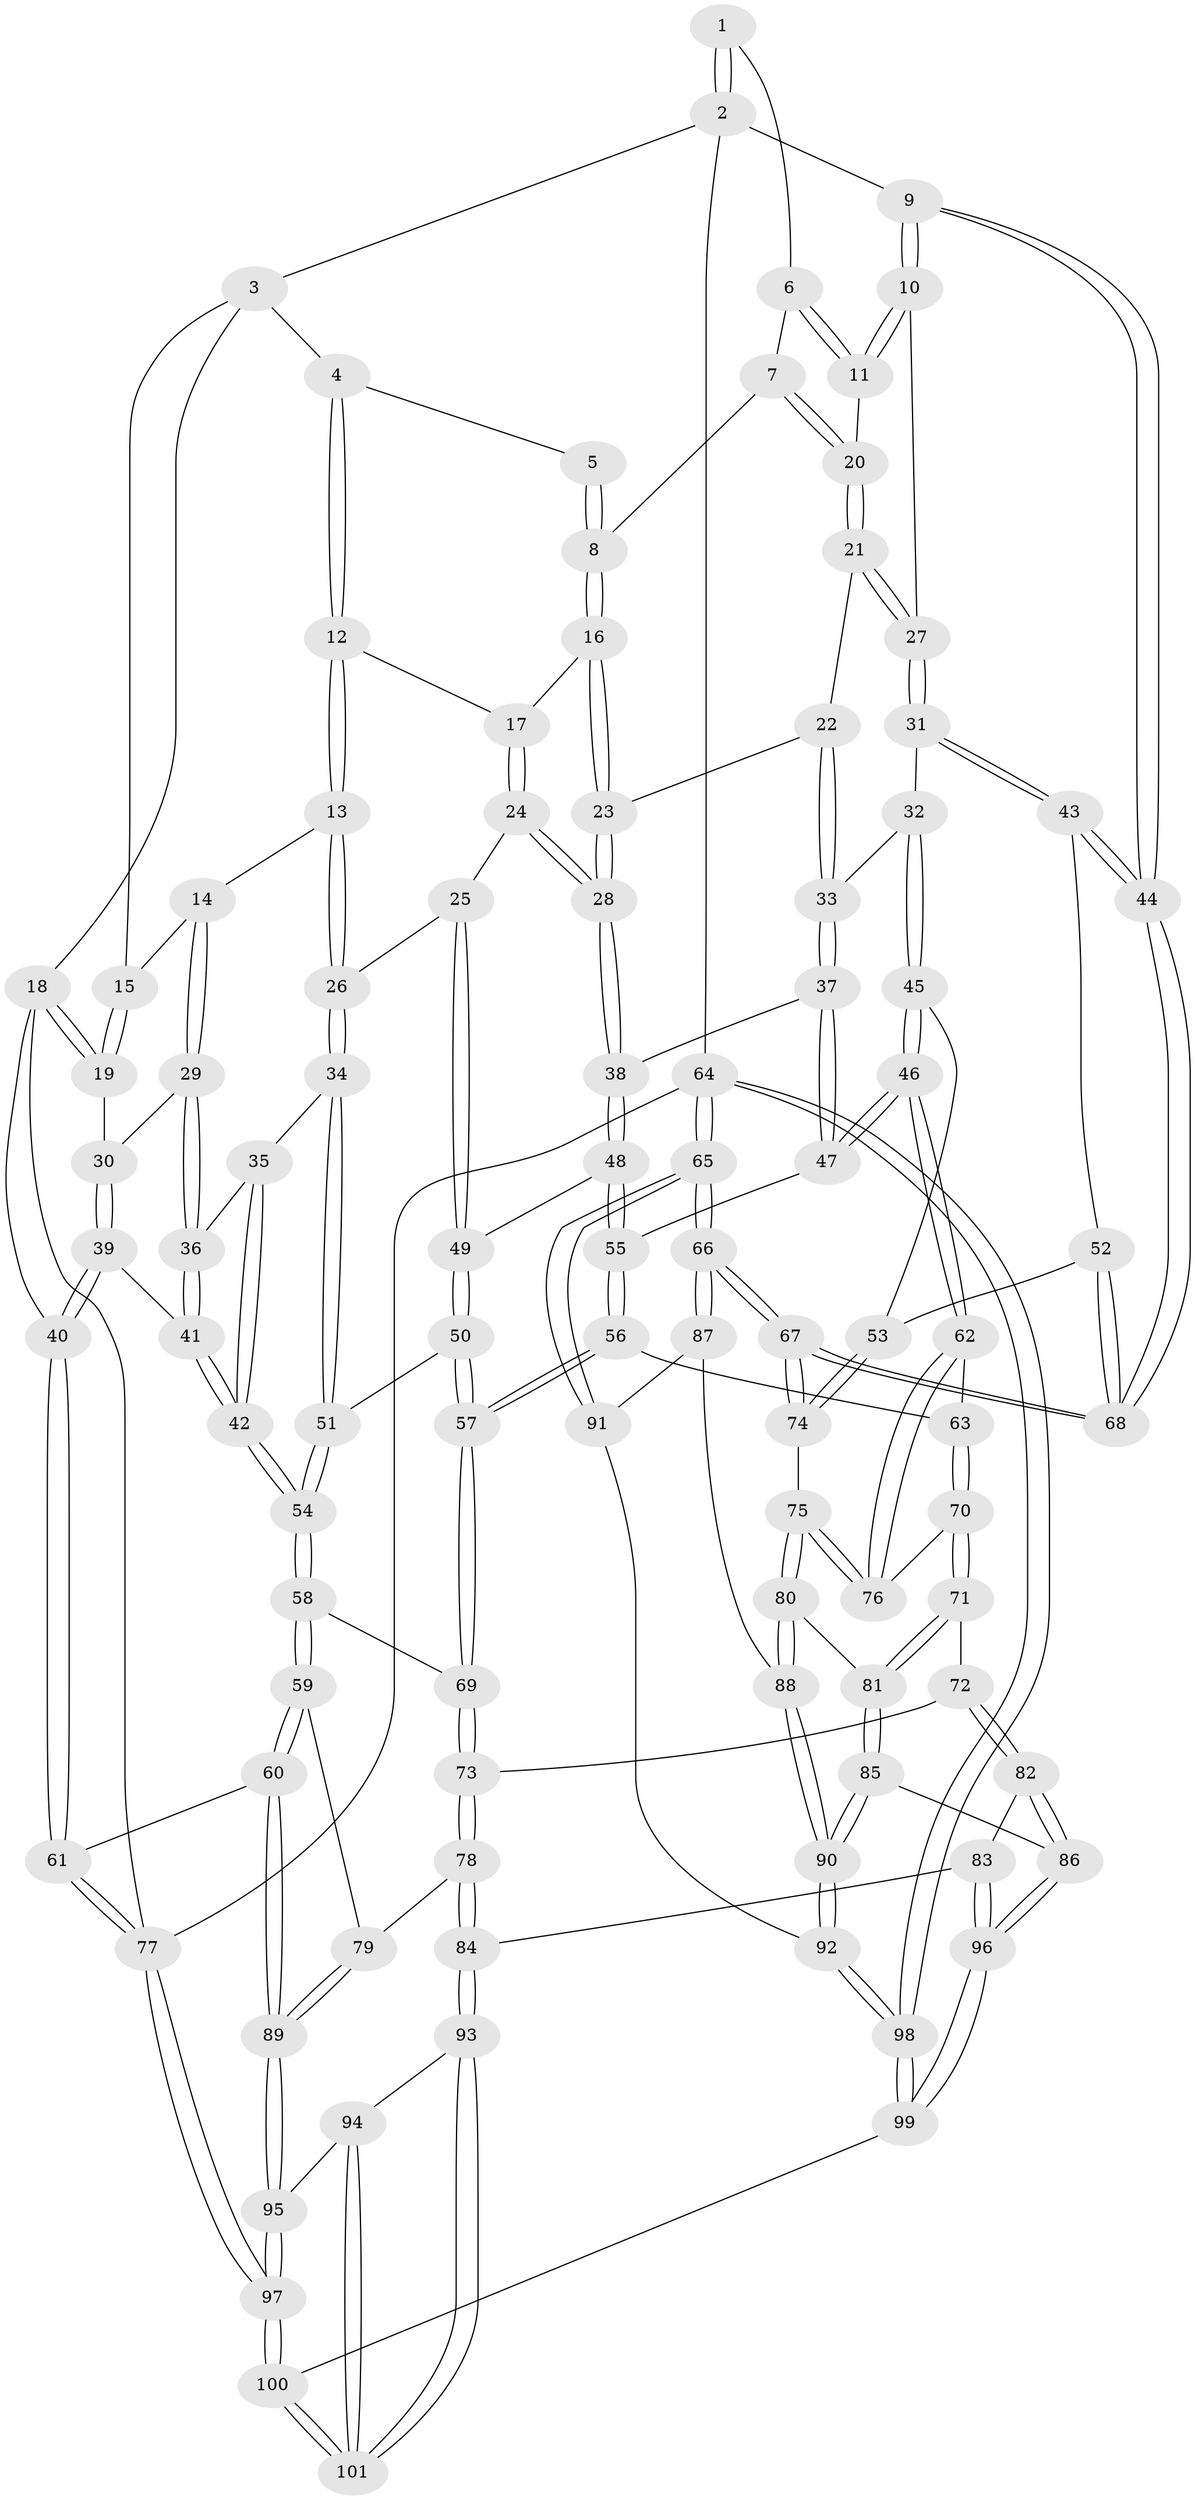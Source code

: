 // coarse degree distribution, {3: 0.1016949152542373, 6: 0.06779661016949153, 5: 0.3050847457627119, 4: 0.5254237288135594}
// Generated by graph-tools (version 1.1) at 2025/52/02/27/25 19:52:41]
// undirected, 101 vertices, 249 edges
graph export_dot {
graph [start="1"]
  node [color=gray90,style=filled];
  1 [pos="+0.9257684072891503+0"];
  2 [pos="+1+0"];
  3 [pos="+0.24095986194378397+0"];
  4 [pos="+0.5088243136495352+0"];
  5 [pos="+0.5709035783332063+0"];
  6 [pos="+0.9185463617151346+0"];
  7 [pos="+0.7904212451121808+0.07193741818207004"];
  8 [pos="+0.7349142701210336+0.09132083771133369"];
  9 [pos="+1+0"];
  10 [pos="+0.9234722850168336+0.14223363749298865"];
  11 [pos="+0.9026963582693677+0.13040073419821768"];
  12 [pos="+0.5203474734421932+0.02720003832592818"];
  13 [pos="+0.40290222591973024+0.16079966079478394"];
  14 [pos="+0.3413550344327899+0.14083046122160933"];
  15 [pos="+0.21862959160286363+0"];
  16 [pos="+0.7004691409499524+0.12232920018294546"];
  17 [pos="+0.5571285729843909+0.07111595421275388"];
  18 [pos="+0+0.2037203547486442"];
  19 [pos="+0.1326271204187337+0.11588274973782053"];
  20 [pos="+0.8311638098755484+0.11688727866733228"];
  21 [pos="+0.8159594184263734+0.1953279039201901"];
  22 [pos="+0.7983824154440168+0.21015664327047429"];
  23 [pos="+0.6998803006735358+0.1925553019339541"];
  24 [pos="+0.5737606486957934+0.26607857585226397"];
  25 [pos="+0.5443189281519618+0.2785822235920153"];
  26 [pos="+0.43963367658062696+0.28409849660684167"];
  27 [pos="+0.9570628848579276+0.2530557110087485"];
  28 [pos="+0.6513183378332662+0.2759999874756064"];
  29 [pos="+0.23907559153000915+0.2272115305847166"];
  30 [pos="+0.18672701584740875+0.20900237646035244"];
  31 [pos="+0.9731918857769543+0.2789924562971321"];
  32 [pos="+0.8863867405451659+0.30445052057400923"];
  33 [pos="+0.8070210173086104+0.2994878745317332"];
  34 [pos="+0.4247172121590096+0.30279307747832673"];
  35 [pos="+0.279474208554804+0.28264982646078357"];
  36 [pos="+0.25655981838058123+0.25821711757202226"];
  37 [pos="+0.7293432674189012+0.34413210554062607"];
  38 [pos="+0.6785012362115516+0.31062172700455076"];
  39 [pos="+0.08633031460728884+0.36048988304666335"];
  40 [pos="+0+0.3987391955288185"];
  41 [pos="+0.14931807161619962+0.37867621327635276"];
  42 [pos="+0.23747649434425896+0.42264974192478705"];
  43 [pos="+1+0.31823768657900964"];
  44 [pos="+1+0.3283463789112148"];
  45 [pos="+0.8068304651624644+0.4969172911615757"];
  46 [pos="+0.802055864396642+0.4977821195015547"];
  47 [pos="+0.7507744778234661+0.4213550280675836"];
  48 [pos="+0.6102486609830152+0.4166783920339328"];
  49 [pos="+0.5603717741613385+0.40615646380170106"];
  50 [pos="+0.48657317978586645+0.4820960811150343"];
  51 [pos="+0.4090756321931639+0.38390743066812544"];
  52 [pos="+0.8725469335037169+0.49033695989601966"];
  53 [pos="+0.8594468406562839+0.4983635965850461"];
  54 [pos="+0.26883935667264436+0.46166901445169545"];
  55 [pos="+0.6264951352843513+0.452873037376985"];
  56 [pos="+0.6059285115949584+0.5159945738624191"];
  57 [pos="+0.5036513698745892+0.5544434974940642"];
  58 [pos="+0.2640731560370611+0.5189977257084549"];
  59 [pos="+0.20607985489756223+0.6021825915435187"];
  60 [pos="+0.05524723619153281+0.6468930287860043"];
  61 [pos="+0+0.6134012874967638"];
  62 [pos="+0.7839856873781434+0.5252348793309376"];
  63 [pos="+0.6490089318496095+0.5295099045246281"];
  64 [pos="+1+1"];
  65 [pos="+1+0.8240735770174134"];
  66 [pos="+1+0.6814815978637898"];
  67 [pos="+1+0.6724736483742116"];
  68 [pos="+1+0.5596717032837033"];
  69 [pos="+0.48974520967024227+0.5913083347583072"];
  70 [pos="+0.6559870354412888+0.6654166761587555"];
  71 [pos="+0.6370987821943818+0.6868118663233754"];
  72 [pos="+0.614454507918219+0.6980733596128345"];
  73 [pos="+0.49411707685924616+0.637595115832803"];
  74 [pos="+0.9816413670003837+0.6359177440375127"];
  75 [pos="+0.8400428908637015+0.7130564122901529"];
  76 [pos="+0.7762152305516788+0.580036918317374"];
  77 [pos="+0+1"];
  78 [pos="+0.3974025840182553+0.7448832769999123"];
  79 [pos="+0.3356277092613797+0.7210873644504638"];
  80 [pos="+0.8342578155545963+0.7334133355329244"];
  81 [pos="+0.8012476366542299+0.7383614377451363"];
  82 [pos="+0.6289166162572906+0.7897442056034187"];
  83 [pos="+0.48957006211547466+0.8315286580021813"];
  84 [pos="+0.4029284732921065+0.7930584972561365"];
  85 [pos="+0.6881951948904207+0.8168858780756549"];
  86 [pos="+0.6470528567761415+0.8194037889551485"];
  87 [pos="+0.9598413654493662+0.7927296761439266"];
  88 [pos="+0.8468364514277175+0.7637547750613501"];
  89 [pos="+0.17097683201588953+0.82759977816282"];
  90 [pos="+0.8302717897976718+0.8953752055755564"];
  91 [pos="+0.9462458915130155+0.8661833206785993"];
  92 [pos="+0.8542523222883481+1"];
  93 [pos="+0.396223817372391+0.8088737791865606"];
  94 [pos="+0.2778020313458641+0.8504298219431193"];
  95 [pos="+0.1773638013357821+0.8659716149658925"];
  96 [pos="+0.613593752259933+1"];
  97 [pos="+0.0679849599607263+1"];
  98 [pos="+0.8537636143744152+1"];
  99 [pos="+0.6219706626348677+1"];
  100 [pos="+0.3704068904132899+1"];
  101 [pos="+0.3727206115336338+1"];
  1 -- 2;
  1 -- 2;
  1 -- 6;
  2 -- 3;
  2 -- 9;
  2 -- 64;
  3 -- 4;
  3 -- 15;
  3 -- 18;
  4 -- 5;
  4 -- 12;
  4 -- 12;
  5 -- 8;
  5 -- 8;
  6 -- 7;
  6 -- 11;
  6 -- 11;
  7 -- 8;
  7 -- 20;
  7 -- 20;
  8 -- 16;
  8 -- 16;
  9 -- 10;
  9 -- 10;
  9 -- 44;
  9 -- 44;
  10 -- 11;
  10 -- 11;
  10 -- 27;
  11 -- 20;
  12 -- 13;
  12 -- 13;
  12 -- 17;
  13 -- 14;
  13 -- 26;
  13 -- 26;
  14 -- 15;
  14 -- 29;
  14 -- 29;
  15 -- 19;
  15 -- 19;
  16 -- 17;
  16 -- 23;
  16 -- 23;
  17 -- 24;
  17 -- 24;
  18 -- 19;
  18 -- 19;
  18 -- 40;
  18 -- 77;
  19 -- 30;
  20 -- 21;
  20 -- 21;
  21 -- 22;
  21 -- 27;
  21 -- 27;
  22 -- 23;
  22 -- 33;
  22 -- 33;
  23 -- 28;
  23 -- 28;
  24 -- 25;
  24 -- 28;
  24 -- 28;
  25 -- 26;
  25 -- 49;
  25 -- 49;
  26 -- 34;
  26 -- 34;
  27 -- 31;
  27 -- 31;
  28 -- 38;
  28 -- 38;
  29 -- 30;
  29 -- 36;
  29 -- 36;
  30 -- 39;
  30 -- 39;
  31 -- 32;
  31 -- 43;
  31 -- 43;
  32 -- 33;
  32 -- 45;
  32 -- 45;
  33 -- 37;
  33 -- 37;
  34 -- 35;
  34 -- 51;
  34 -- 51;
  35 -- 36;
  35 -- 42;
  35 -- 42;
  36 -- 41;
  36 -- 41;
  37 -- 38;
  37 -- 47;
  37 -- 47;
  38 -- 48;
  38 -- 48;
  39 -- 40;
  39 -- 40;
  39 -- 41;
  40 -- 61;
  40 -- 61;
  41 -- 42;
  41 -- 42;
  42 -- 54;
  42 -- 54;
  43 -- 44;
  43 -- 44;
  43 -- 52;
  44 -- 68;
  44 -- 68;
  45 -- 46;
  45 -- 46;
  45 -- 53;
  46 -- 47;
  46 -- 47;
  46 -- 62;
  46 -- 62;
  47 -- 55;
  48 -- 49;
  48 -- 55;
  48 -- 55;
  49 -- 50;
  49 -- 50;
  50 -- 51;
  50 -- 57;
  50 -- 57;
  51 -- 54;
  51 -- 54;
  52 -- 53;
  52 -- 68;
  52 -- 68;
  53 -- 74;
  53 -- 74;
  54 -- 58;
  54 -- 58;
  55 -- 56;
  55 -- 56;
  56 -- 57;
  56 -- 57;
  56 -- 63;
  57 -- 69;
  57 -- 69;
  58 -- 59;
  58 -- 59;
  58 -- 69;
  59 -- 60;
  59 -- 60;
  59 -- 79;
  60 -- 61;
  60 -- 89;
  60 -- 89;
  61 -- 77;
  61 -- 77;
  62 -- 63;
  62 -- 76;
  62 -- 76;
  63 -- 70;
  63 -- 70;
  64 -- 65;
  64 -- 65;
  64 -- 98;
  64 -- 98;
  64 -- 77;
  65 -- 66;
  65 -- 66;
  65 -- 91;
  65 -- 91;
  66 -- 67;
  66 -- 67;
  66 -- 87;
  66 -- 87;
  67 -- 68;
  67 -- 68;
  67 -- 74;
  67 -- 74;
  69 -- 73;
  69 -- 73;
  70 -- 71;
  70 -- 71;
  70 -- 76;
  71 -- 72;
  71 -- 81;
  71 -- 81;
  72 -- 73;
  72 -- 82;
  72 -- 82;
  73 -- 78;
  73 -- 78;
  74 -- 75;
  75 -- 76;
  75 -- 76;
  75 -- 80;
  75 -- 80;
  77 -- 97;
  77 -- 97;
  78 -- 79;
  78 -- 84;
  78 -- 84;
  79 -- 89;
  79 -- 89;
  80 -- 81;
  80 -- 88;
  80 -- 88;
  81 -- 85;
  81 -- 85;
  82 -- 83;
  82 -- 86;
  82 -- 86;
  83 -- 84;
  83 -- 96;
  83 -- 96;
  84 -- 93;
  84 -- 93;
  85 -- 86;
  85 -- 90;
  85 -- 90;
  86 -- 96;
  86 -- 96;
  87 -- 88;
  87 -- 91;
  88 -- 90;
  88 -- 90;
  89 -- 95;
  89 -- 95;
  90 -- 92;
  90 -- 92;
  91 -- 92;
  92 -- 98;
  92 -- 98;
  93 -- 94;
  93 -- 101;
  93 -- 101;
  94 -- 95;
  94 -- 101;
  94 -- 101;
  95 -- 97;
  95 -- 97;
  96 -- 99;
  96 -- 99;
  97 -- 100;
  97 -- 100;
  98 -- 99;
  98 -- 99;
  99 -- 100;
  100 -- 101;
  100 -- 101;
}

